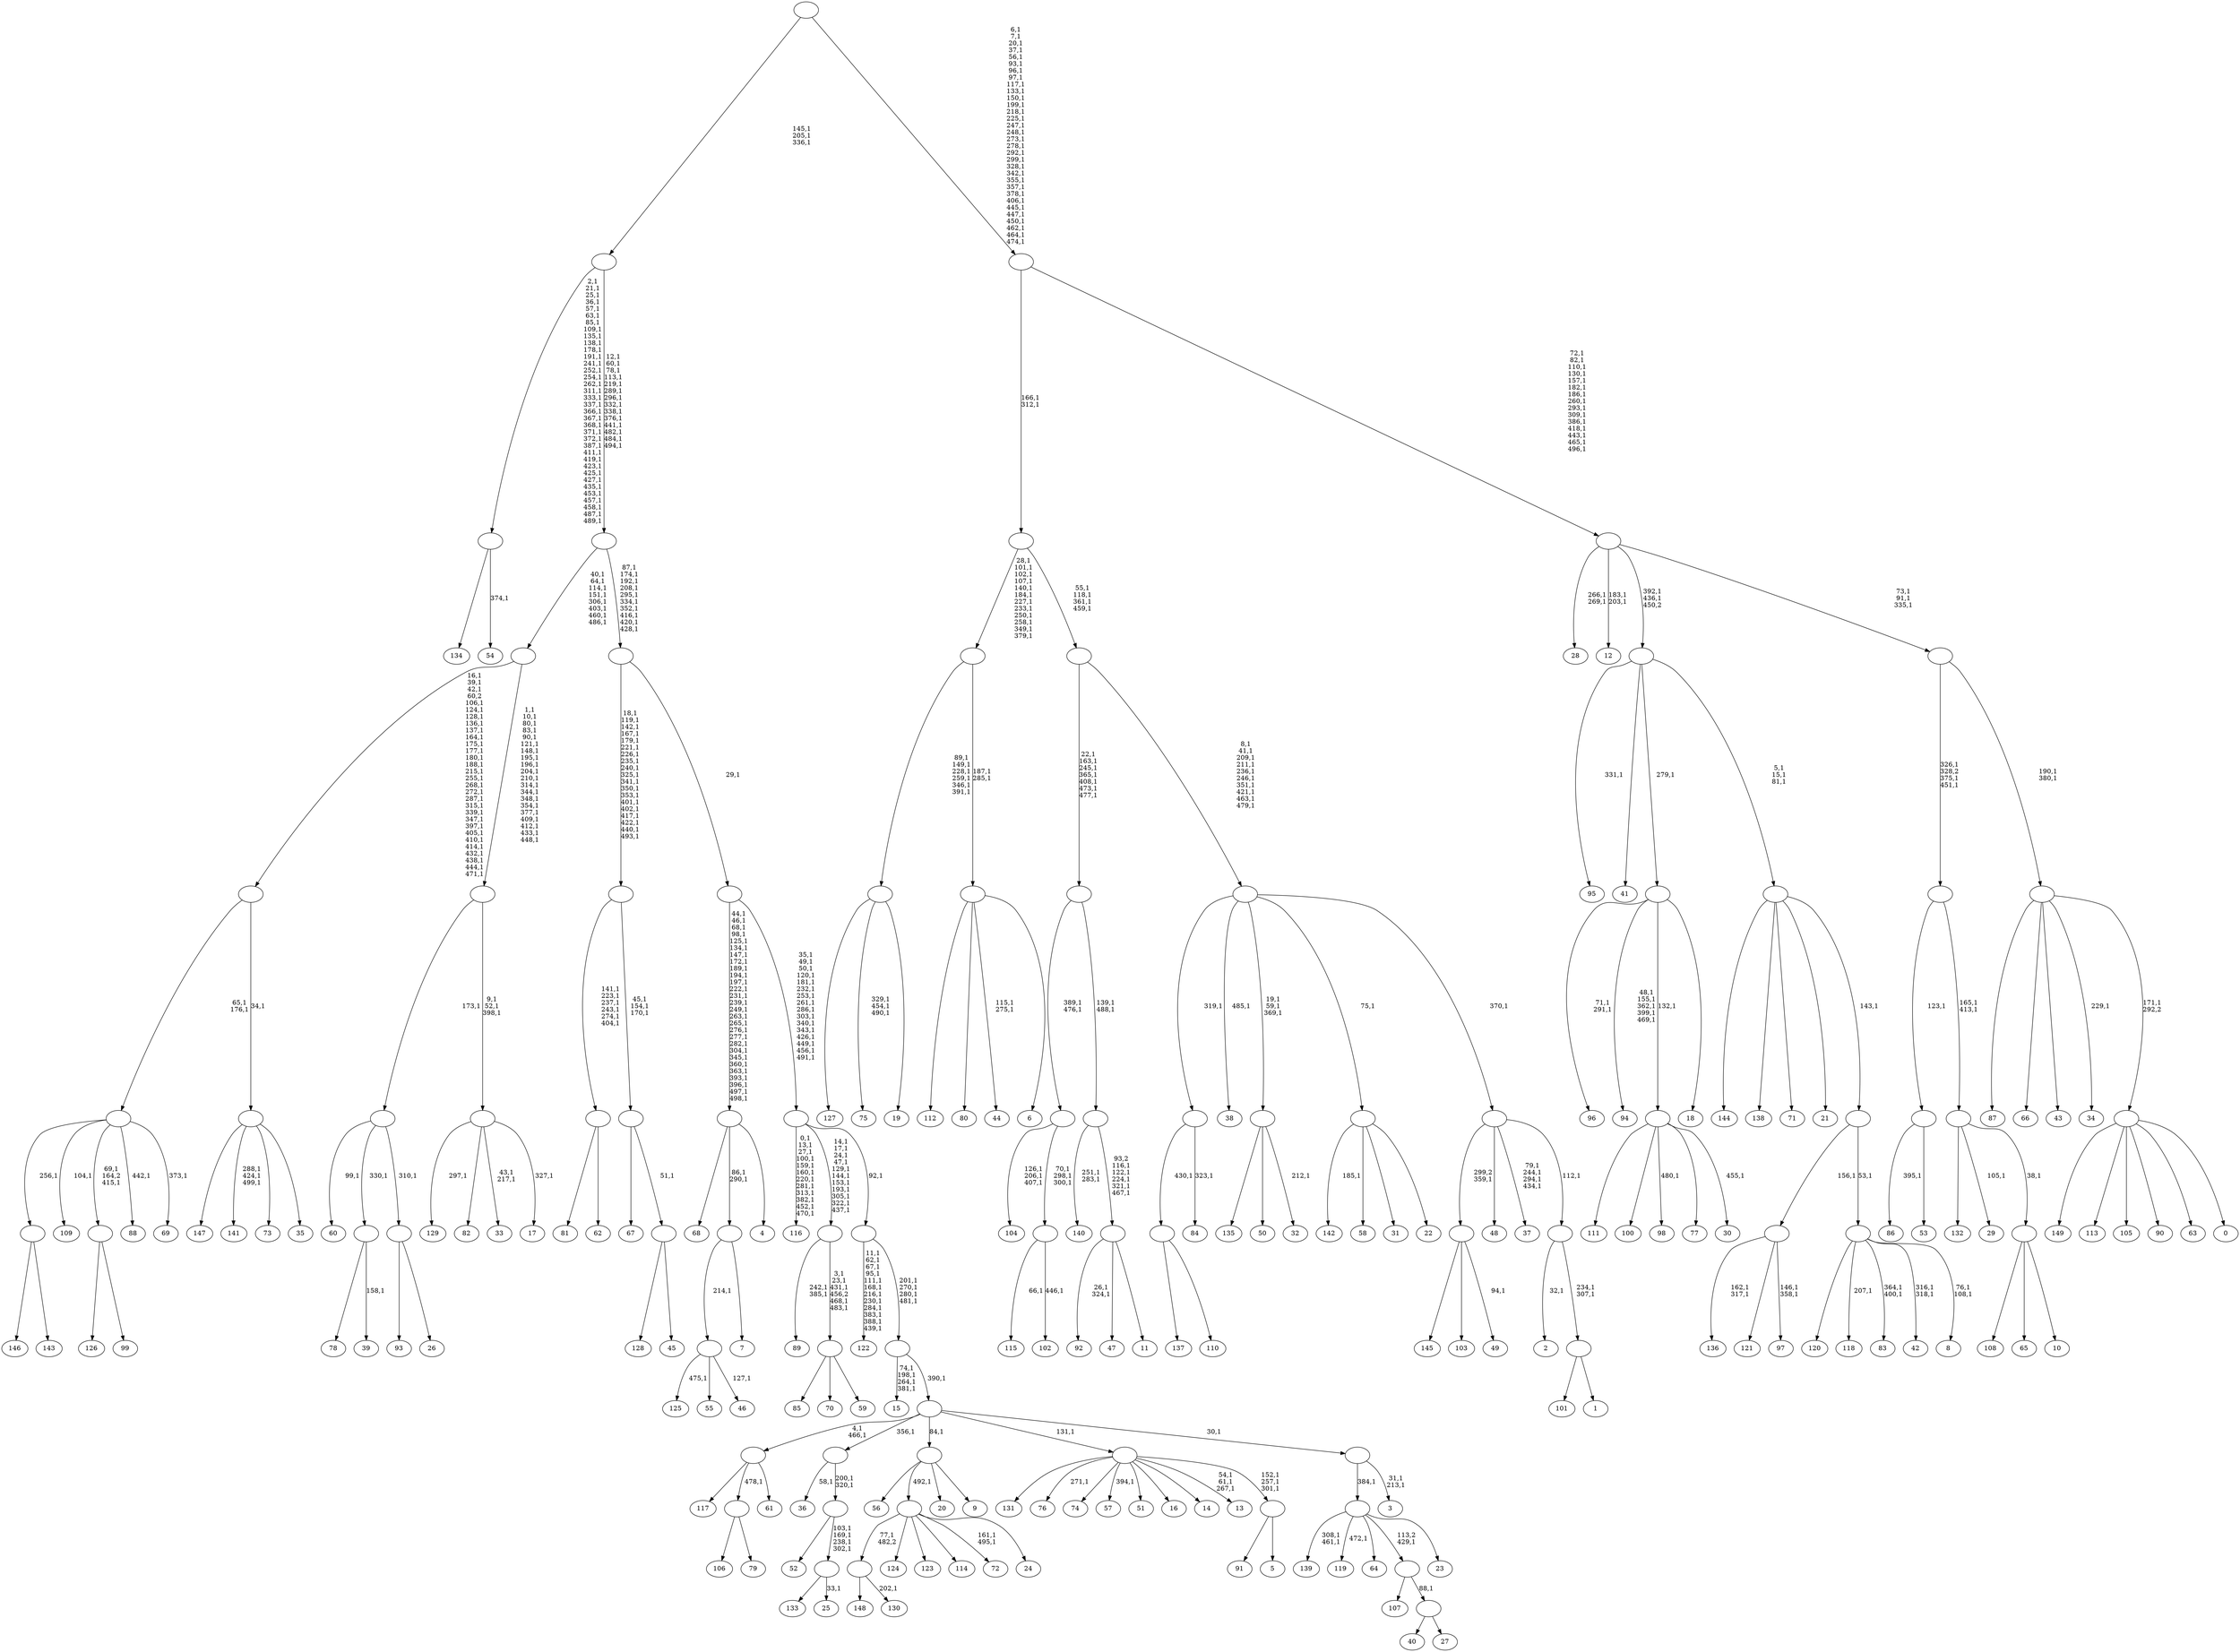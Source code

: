digraph T {
	650 [label="149"]
	649 [label="148"]
	648 [label="147"]
	647 [label="146"]
	646 [label="145"]
	645 [label="144"]
	644 [label="143"]
	643 [label=""]
	642 [label="142"]
	640 [label="141"]
	636 [label="140"]
	633 [label="139"]
	630 [label="138"]
	629 [label="137"]
	628 [label="136"]
	625 [label="135"]
	624 [label="134"]
	623 [label="133"]
	622 [label="132"]
	621 [label="131"]
	620 [label="130"]
	618 [label=""]
	617 [label="129"]
	615 [label="128"]
	614 [label="127"]
	613 [label="126"]
	612 [label="125"]
	610 [label="124"]
	609 [label="123"]
	608 [label="122"]
	595 [label="121"]
	594 [label="120"]
	593 [label="119"]
	591 [label="118"]
	589 [label="117"]
	588 [label="116"]
	575 [label="115"]
	573 [label="114"]
	572 [label="113"]
	571 [label="112"]
	570 [label="111"]
	569 [label="110"]
	568 [label=""]
	567 [label="109"]
	565 [label="108"]
	564 [label="107"]
	563 [label="106"]
	562 [label="105"]
	561 [label="104"]
	557 [label="103"]
	556 [label="102"]
	554 [label=""]
	551 [label=""]
	549 [label="101"]
	548 [label="100"]
	547 [label="99"]
	546 [label=""]
	544 [label="98"]
	542 [label="97"]
	539 [label=""]
	538 [label="96"]
	535 [label="95"]
	533 [label="94"]
	527 [label="93"]
	526 [label="92"]
	523 [label="91"]
	522 [label="90"]
	521 [label="89"]
	518 [label="88"]
	516 [label="87"]
	515 [label="86"]
	513 [label="85"]
	512 [label="84"]
	510 [label=""]
	509 [label="83"]
	506 [label="82"]
	505 [label="81"]
	504 [label="80"]
	503 [label="79"]
	502 [label=""]
	501 [label="78"]
	500 [label="77"]
	499 [label="76"]
	497 [label="75"]
	493 [label="74"]
	492 [label="73"]
	491 [label="72"]
	488 [label="71"]
	487 [label="70"]
	486 [label="69"]
	484 [label=""]
	482 [label="68"]
	481 [label="67"]
	480 [label="66"]
	479 [label="65"]
	478 [label="64"]
	477 [label="63"]
	476 [label="62"]
	475 [label=""]
	469 [label="61"]
	468 [label=""]
	466 [label="60"]
	464 [label="59"]
	463 [label=""]
	458 [label=""]
	447 [label="58"]
	446 [label="57"]
	444 [label="56"]
	443 [label="55"]
	442 [label="54"]
	440 [label=""]
	404 [label="53"]
	403 [label=""]
	402 [label="52"]
	401 [label="51"]
	400 [label="50"]
	399 [label="49"]
	397 [label=""]
	396 [label="48"]
	395 [label="47"]
	394 [label="46"]
	392 [label=""]
	391 [label="45"]
	390 [label=""]
	389 [label=""]
	386 [label=""]
	367 [label="44"]
	364 [label="43"]
	363 [label="42"]
	360 [label="41"]
	359 [label="40"]
	358 [label="39"]
	356 [label=""]
	355 [label="38"]
	353 [label="37"]
	348 [label="36"]
	346 [label="35"]
	345 [label=""]
	344 [label=""]
	315 [label="34"]
	313 [label="33"]
	310 [label="32"]
	308 [label=""]
	305 [label="31"]
	304 [label="30"]
	302 [label=""]
	301 [label="29"]
	299 [label="28"]
	296 [label="27"]
	295 [label=""]
	294 [label=""]
	293 [label="26"]
	292 [label=""]
	291 [label=""]
	290 [label="25"]
	288 [label=""]
	284 [label=""]
	282 [label=""]
	281 [label="24"]
	280 [label=""]
	279 [label="23"]
	278 [label=""]
	277 [label="22"]
	276 [label=""]
	275 [label="21"]
	274 [label="20"]
	273 [label="19"]
	272 [label=""]
	266 [label="18"]
	265 [label=""]
	264 [label="17"]
	262 [label=""]
	259 [label=""]
	239 [label=""]
	231 [label="16"]
	230 [label="15"]
	225 [label="14"]
	224 [label="13"]
	220 [label="12"]
	217 [label="11"]
	216 [label=""]
	211 [label=""]
	209 [label=""]
	202 [label="10"]
	201 [label=""]
	200 [label=""]
	198 [label=""]
	195 [label="9"]
	194 [label=""]
	193 [label="8"]
	190 [label=""]
	189 [label=""]
	188 [label=""]
	185 [label=""]
	183 [label="7"]
	182 [label=""]
	180 [label="6"]
	179 [label=""]
	177 [label=""]
	165 [label="5"]
	164 [label=""]
	161 [label=""]
	160 [label="4"]
	159 [label=""]
	131 [label="3"]
	128 [label=""]
	127 [label=""]
	126 [label=""]
	122 [label=""]
	121 [label=""]
	105 [label=""]
	104 [label=""]
	94 [label=""]
	80 [label=""]
	77 [label="2"]
	75 [label="1"]
	74 [label=""]
	72 [label=""]
	71 [label=""]
	70 [label=""]
	60 [label=""]
	56 [label=""]
	54 [label="0"]
	53 [label=""]
	52 [label=""]
	50 [label=""]
	47 [label=""]
	32 [label=""]
	0 [label=""]
	643 -> 647 [label=""]
	643 -> 644 [label=""]
	618 -> 620 [label="202,1"]
	618 -> 649 [label=""]
	568 -> 629 [label=""]
	568 -> 569 [label=""]
	554 -> 556 [label="446,1"]
	554 -> 575 [label="66,1"]
	551 -> 554 [label="70,1\n298,1\n300,1"]
	551 -> 561 [label="126,1\n206,1\n407,1"]
	546 -> 613 [label=""]
	546 -> 547 [label=""]
	539 -> 542 [label="146,1\n358,1"]
	539 -> 628 [label="162,1\n317,1"]
	539 -> 595 [label=""]
	510 -> 512 [label="323,1"]
	510 -> 568 [label="430,1"]
	502 -> 563 [label=""]
	502 -> 503 [label=""]
	484 -> 486 [label="373,1"]
	484 -> 518 [label="442,1"]
	484 -> 546 [label="69,1\n164,2\n415,1"]
	484 -> 567 [label="104,1"]
	484 -> 643 [label="256,1"]
	475 -> 505 [label=""]
	475 -> 476 [label=""]
	468 -> 589 [label=""]
	468 -> 502 [label="478,1"]
	468 -> 469 [label=""]
	463 -> 513 [label=""]
	463 -> 487 [label=""]
	463 -> 464 [label=""]
	458 -> 463 [label="3,1\n23,1\n431,1\n456,2\n468,1\n483,1"]
	458 -> 521 [label="242,1\n385,1"]
	440 -> 442 [label="374,1"]
	440 -> 624 [label=""]
	403 -> 515 [label="395,1"]
	403 -> 404 [label=""]
	397 -> 399 [label="94,1"]
	397 -> 646 [label=""]
	397 -> 557 [label=""]
	392 -> 394 [label="127,1"]
	392 -> 612 [label="475,1"]
	392 -> 443 [label=""]
	390 -> 615 [label=""]
	390 -> 391 [label=""]
	389 -> 481 [label=""]
	389 -> 390 [label="51,1"]
	386 -> 389 [label="45,1\n154,1\n170,1"]
	386 -> 475 [label="141,1\n223,1\n237,1\n243,1\n274,1\n404,1"]
	356 -> 358 [label="158,1"]
	356 -> 501 [label=""]
	345 -> 640 [label="288,1\n424,1\n499,1"]
	345 -> 648 [label=""]
	345 -> 492 [label=""]
	345 -> 346 [label=""]
	344 -> 484 [label="65,1\n176,1"]
	344 -> 345 [label="34,1"]
	308 -> 310 [label="212,1"]
	308 -> 625 [label=""]
	308 -> 400 [label=""]
	302 -> 304 [label="455,1"]
	302 -> 544 [label="480,1"]
	302 -> 570 [label=""]
	302 -> 548 [label=""]
	302 -> 500 [label=""]
	295 -> 359 [label=""]
	295 -> 296 [label=""]
	294 -> 564 [label=""]
	294 -> 295 [label="88,1"]
	292 -> 527 [label=""]
	292 -> 293 [label=""]
	291 -> 466 [label="99,1"]
	291 -> 356 [label="330,1"]
	291 -> 292 [label="310,1"]
	288 -> 290 [label="33,1"]
	288 -> 623 [label=""]
	284 -> 288 [label="103,1\n169,1\n238,1\n302,1"]
	284 -> 402 [label=""]
	282 -> 284 [label="200,1\n320,1"]
	282 -> 348 [label="58,1"]
	280 -> 491 [label="161,1\n495,1"]
	280 -> 618 [label="77,1\n482,2"]
	280 -> 610 [label=""]
	280 -> 609 [label=""]
	280 -> 573 [label=""]
	280 -> 281 [label=""]
	278 -> 593 [label="472,1"]
	278 -> 633 [label="308,1\n461,1"]
	278 -> 478 [label=""]
	278 -> 294 [label="113,2\n429,1"]
	278 -> 279 [label=""]
	276 -> 642 [label="185,1"]
	276 -> 447 [label=""]
	276 -> 305 [label=""]
	276 -> 277 [label=""]
	272 -> 497 [label="329,1\n454,1\n490,1"]
	272 -> 614 [label=""]
	272 -> 273 [label=""]
	265 -> 533 [label="48,1\n155,1\n362,1\n399,1\n469,1"]
	265 -> 538 [label="71,1\n291,1"]
	265 -> 302 [label="132,1"]
	265 -> 266 [label=""]
	262 -> 264 [label="327,1"]
	262 -> 313 [label="43,1\n217,1"]
	262 -> 617 [label="297,1"]
	262 -> 506 [label=""]
	259 -> 262 [label="9,1\n52,1\n398,1"]
	259 -> 291 [label="173,1"]
	239 -> 259 [label="1,1\n10,1\n80,1\n83,1\n90,1\n121,1\n148,1\n195,1\n196,1\n204,1\n210,1\n314,1\n344,1\n348,1\n354,1\n377,1\n409,1\n412,1\n433,1\n448,1"]
	239 -> 344 [label="16,1\n39,1\n42,1\n60,2\n106,1\n124,1\n128,1\n136,1\n137,1\n164,1\n175,1\n177,1\n180,1\n188,1\n215,1\n255,1\n268,1\n272,1\n287,1\n315,1\n339,1\n347,1\n397,1\n405,1\n410,1\n414,1\n432,1\n438,1\n444,1\n471,1"]
	216 -> 526 [label="26,1\n324,1"]
	216 -> 395 [label=""]
	216 -> 217 [label=""]
	211 -> 216 [label="93,2\n116,1\n122,1\n224,1\n321,1\n467,1"]
	211 -> 636 [label="251,1\n283,1"]
	209 -> 211 [label="139,1\n488,1"]
	209 -> 551 [label="389,1\n476,1"]
	201 -> 565 [label=""]
	201 -> 479 [label=""]
	201 -> 202 [label=""]
	200 -> 301 [label="105,1"]
	200 -> 622 [label=""]
	200 -> 201 [label="38,1"]
	198 -> 200 [label="165,1\n413,1"]
	198 -> 403 [label="123,1"]
	194 -> 444 [label=""]
	194 -> 280 [label="492,1"]
	194 -> 274 [label=""]
	194 -> 195 [label=""]
	190 -> 193 [label="76,1\n108,1"]
	190 -> 363 [label="316,1\n318,1"]
	190 -> 509 [label="364,1\n400,1"]
	190 -> 591 [label="207,1"]
	190 -> 594 [label=""]
	189 -> 539 [label="156,1"]
	189 -> 190 [label="53,1"]
	188 -> 645 [label=""]
	188 -> 630 [label=""]
	188 -> 488 [label=""]
	188 -> 275 [label=""]
	188 -> 189 [label="143,1"]
	185 -> 188 [label="5,1\n15,1\n81,1"]
	185 -> 535 [label="331,1"]
	185 -> 360 [label=""]
	185 -> 265 [label="279,1"]
	182 -> 392 [label="214,1"]
	182 -> 183 [label=""]
	179 -> 367 [label="115,1\n275,1"]
	179 -> 571 [label=""]
	179 -> 504 [label=""]
	179 -> 180 [label=""]
	177 -> 179 [label="187,1\n285,1"]
	177 -> 272 [label="89,1\n149,1\n228,1\n259,1\n346,1\n391,1"]
	164 -> 523 [label=""]
	164 -> 165 [label=""]
	161 -> 164 [label="152,1\n257,1\n301,1"]
	161 -> 224 [label="54,1\n61,1\n267,1"]
	161 -> 446 [label="394,1"]
	161 -> 499 [label="271,1"]
	161 -> 621 [label=""]
	161 -> 493 [label=""]
	161 -> 401 [label=""]
	161 -> 231 [label=""]
	161 -> 225 [label=""]
	159 -> 182 [label="86,1\n290,1"]
	159 -> 482 [label=""]
	159 -> 160 [label=""]
	128 -> 131 [label="31,1\n213,1"]
	128 -> 278 [label="384,1"]
	127 -> 468 [label="4,1\n466,1"]
	127 -> 282 [label="356,1"]
	127 -> 194 [label="84,1"]
	127 -> 161 [label="131,1"]
	127 -> 128 [label="30,1"]
	126 -> 230 [label="74,1\n198,1\n264,1\n381,1"]
	126 -> 127 [label="390,1"]
	122 -> 126 [label="201,1\n270,1\n280,1\n481,1"]
	122 -> 608 [label="11,1\n62,1\n67,1\n95,1\n111,1\n168,1\n216,1\n230,1\n284,1\n383,1\n388,1\n439,1"]
	121 -> 458 [label="14,1\n17,1\n24,1\n47,1\n129,1\n144,1\n153,1\n193,1\n305,1\n322,1\n437,1"]
	121 -> 588 [label="0,1\n13,1\n27,1\n100,1\n159,1\n160,1\n220,1\n281,1\n313,1\n382,1\n452,1\n470,1"]
	121 -> 122 [label="92,1"]
	105 -> 121 [label="35,1\n49,1\n50,1\n120,1\n181,1\n232,1\n253,1\n261,1\n286,1\n303,1\n340,1\n343,1\n426,1\n449,1\n456,1\n491,1"]
	105 -> 159 [label="44,1\n46,1\n68,1\n98,1\n125,1\n134,1\n147,1\n172,1\n189,1\n194,1\n197,1\n222,1\n231,1\n239,1\n249,1\n263,1\n265,1\n276,1\n277,1\n282,1\n304,1\n345,1\n360,1\n363,1\n393,1\n396,1\n497,1\n498,1"]
	104 -> 386 [label="18,1\n119,1\n142,1\n167,1\n179,1\n221,1\n226,1\n235,1\n240,1\n325,1\n341,1\n350,1\n353,1\n401,1\n402,1\n417,1\n422,1\n440,1\n493,1"]
	104 -> 105 [label="29,1"]
	94 -> 104 [label="87,1\n174,1\n192,1\n208,1\n295,1\n334,1\n352,1\n416,1\n420,1\n428,1"]
	94 -> 239 [label="40,1\n64,1\n114,1\n151,1\n306,1\n403,1\n460,1\n486,1"]
	80 -> 94 [label="12,1\n60,1\n78,1\n113,1\n219,1\n289,1\n296,1\n332,1\n338,1\n376,1\n441,1\n482,1\n484,1\n494,1"]
	80 -> 440 [label="2,1\n21,1\n25,1\n36,1\n57,1\n63,1\n85,1\n109,1\n135,1\n138,1\n178,1\n191,1\n241,1\n252,1\n254,1\n262,1\n311,1\n333,1\n337,1\n366,1\n367,1\n368,1\n371,1\n372,1\n387,1\n411,1\n419,1\n423,1\n425,1\n427,1\n435,1\n453,1\n457,1\n458,1\n487,1\n489,1"]
	74 -> 549 [label=""]
	74 -> 75 [label=""]
	72 -> 74 [label="234,1\n307,1"]
	72 -> 77 [label="32,1"]
	71 -> 353 [label="79,1\n244,1\n294,1\n434,1"]
	71 -> 397 [label="299,2\n359,1"]
	71 -> 396 [label=""]
	71 -> 72 [label="112,1"]
	70 -> 308 [label="19,1\n59,1\n369,1"]
	70 -> 355 [label="485,1"]
	70 -> 510 [label="319,1"]
	70 -> 276 [label="75,1"]
	70 -> 71 [label="370,1"]
	60 -> 70 [label="8,1\n41,1\n209,1\n211,1\n236,1\n246,1\n351,1\n421,1\n463,1\n479,1"]
	60 -> 209 [label="22,1\n163,1\n245,1\n365,1\n408,1\n473,1\n477,1"]
	56 -> 60 [label="55,1\n118,1\n361,1\n459,1"]
	56 -> 177 [label="28,1\n101,1\n102,1\n107,1\n140,1\n184,1\n227,1\n233,1\n250,1\n258,1\n349,1\n379,1"]
	53 -> 650 [label=""]
	53 -> 572 [label=""]
	53 -> 562 [label=""]
	53 -> 522 [label=""]
	53 -> 477 [label=""]
	53 -> 54 [label=""]
	52 -> 315 [label="229,1"]
	52 -> 516 [label=""]
	52 -> 480 [label=""]
	52 -> 364 [label=""]
	52 -> 53 [label="171,1\n292,2"]
	50 -> 52 [label="190,1\n380,1"]
	50 -> 198 [label="326,1\n328,2\n375,1\n451,1"]
	47 -> 50 [label="73,1\n91,1\n335,1"]
	47 -> 185 [label="392,1\n436,1\n450,2"]
	47 -> 220 [label="183,1\n203,1"]
	47 -> 299 [label="266,1\n269,1"]
	32 -> 47 [label="72,1\n82,1\n110,1\n130,1\n157,1\n182,1\n186,1\n260,1\n293,1\n309,1\n386,1\n418,1\n443,1\n465,1\n496,1"]
	32 -> 56 [label="166,1\n312,1"]
	0 -> 32 [label="6,1\n7,1\n20,1\n37,1\n56,1\n93,1\n96,1\n97,1\n117,1\n133,1\n150,1\n199,1\n218,1\n225,1\n247,1\n248,1\n273,1\n278,1\n292,1\n299,1\n328,1\n342,1\n355,1\n357,1\n378,1\n406,1\n445,1\n447,1\n450,1\n462,1\n464,1\n474,1"]
	0 -> 80 [label="145,1\n205,1\n336,1"]
}
